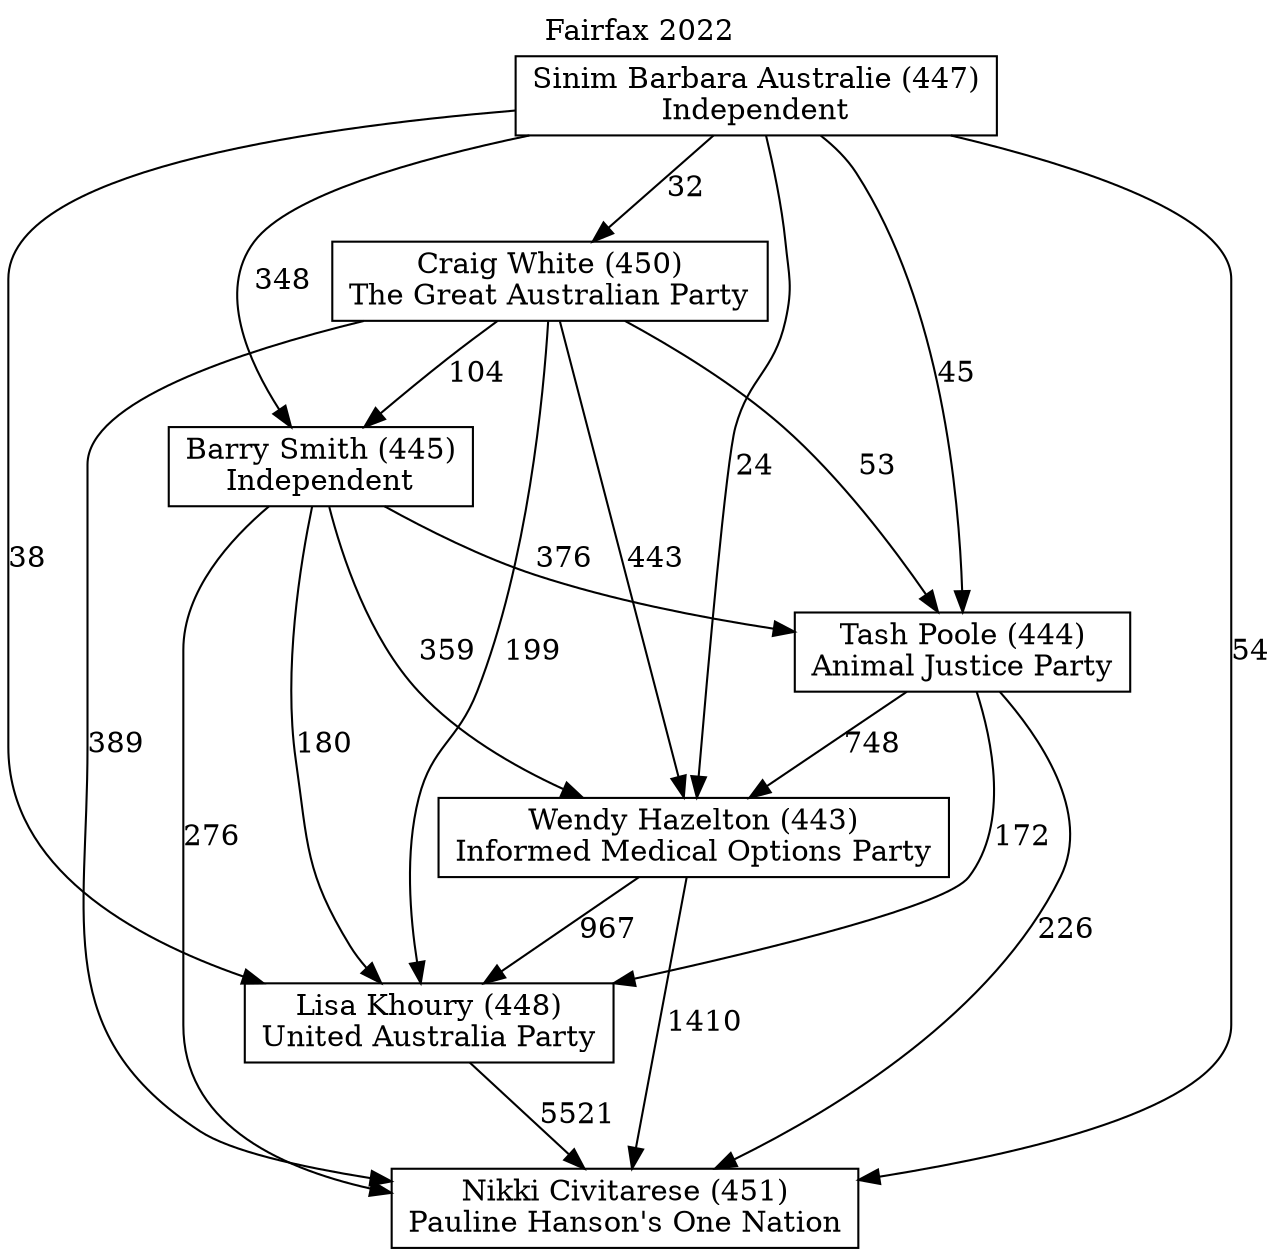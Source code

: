 // House preference flow
digraph "Nikki Civitarese (451)_Fairfax_2022" {
	graph [label="Fairfax 2022" labelloc=t mclimit=10]
	node [shape=box]
	"Barry Smith (445)" [label="Barry Smith (445)
Independent"]
	"Wendy Hazelton (443)" [label="Wendy Hazelton (443)
Informed Medical Options Party"]
	"Nikki Civitarese (451)" [label="Nikki Civitarese (451)
Pauline Hanson's One Nation"]
	"Craig White (450)" [label="Craig White (450)
The Great Australian Party"]
	"Tash Poole (444)" [label="Tash Poole (444)
Animal Justice Party"]
	"Sinim Barbara Australie (447)" [label="Sinim Barbara Australie (447)
Independent"]
	"Lisa Khoury (448)" [label="Lisa Khoury (448)
United Australia Party"]
	"Craig White (450)" -> "Nikki Civitarese (451)" [label=389]
	"Wendy Hazelton (443)" -> "Lisa Khoury (448)" [label=967]
	"Tash Poole (444)" -> "Wendy Hazelton (443)" [label=748]
	"Lisa Khoury (448)" -> "Nikki Civitarese (451)" [label=5521]
	"Sinim Barbara Australie (447)" -> "Barry Smith (445)" [label=348]
	"Sinim Barbara Australie (447)" -> "Craig White (450)" [label=32]
	"Tash Poole (444)" -> "Nikki Civitarese (451)" [label=226]
	"Craig White (450)" -> "Wendy Hazelton (443)" [label=443]
	"Barry Smith (445)" -> "Lisa Khoury (448)" [label=180]
	"Sinim Barbara Australie (447)" -> "Lisa Khoury (448)" [label=38]
	"Sinim Barbara Australie (447)" -> "Wendy Hazelton (443)" [label=24]
	"Sinim Barbara Australie (447)" -> "Nikki Civitarese (451)" [label=54]
	"Sinim Barbara Australie (447)" -> "Tash Poole (444)" [label=45]
	"Wendy Hazelton (443)" -> "Nikki Civitarese (451)" [label=1410]
	"Tash Poole (444)" -> "Lisa Khoury (448)" [label=172]
	"Craig White (450)" -> "Barry Smith (445)" [label=104]
	"Barry Smith (445)" -> "Wendy Hazelton (443)" [label=359]
	"Craig White (450)" -> "Lisa Khoury (448)" [label=199]
	"Craig White (450)" -> "Tash Poole (444)" [label=53]
	"Barry Smith (445)" -> "Nikki Civitarese (451)" [label=276]
	"Barry Smith (445)" -> "Tash Poole (444)" [label=376]
}

